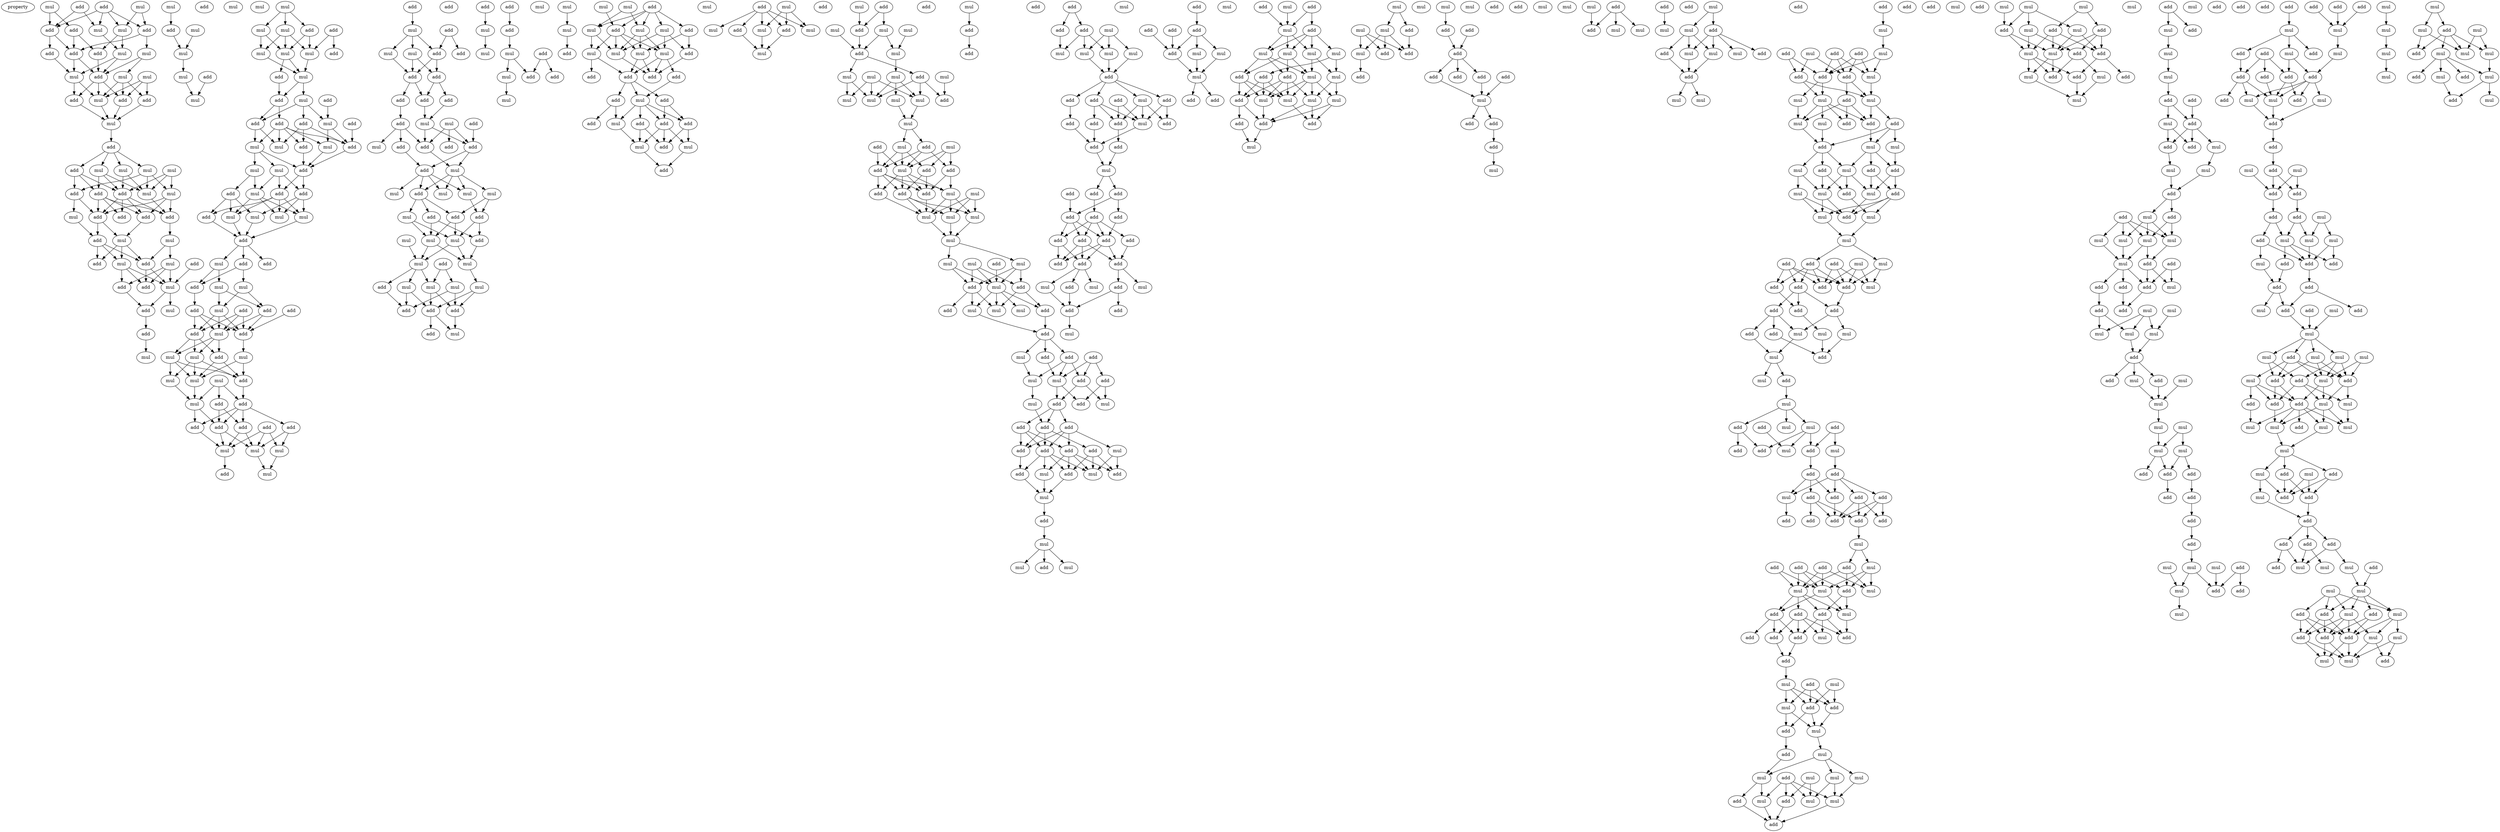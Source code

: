 digraph {
    node [fontcolor=black]
    property [mul=2,lf=1.2]
    0 [ label = mul ];
    1 [ label = mul ];
    2 [ label = add ];
    3 [ label = add ];
    4 [ label = add ];
    5 [ label = add ];
    6 [ label = add ];
    7 [ label = mul ];
    8 [ label = mul ];
    9 [ label = add ];
    10 [ label = add ];
    11 [ label = mul ];
    12 [ label = add ];
    13 [ label = mul ];
    14 [ label = mul ];
    15 [ label = mul ];
    16 [ label = mul ];
    17 [ label = add ];
    18 [ label = add ];
    19 [ label = mul ];
    20 [ label = add ];
    21 [ label = add ];
    22 [ label = mul ];
    23 [ label = add ];
    24 [ label = mul ];
    25 [ label = add ];
    26 [ label = mul ];
    27 [ label = mul ];
    28 [ label = mul ];
    29 [ label = mul ];
    30 [ label = mul ];
    31 [ label = add ];
    32 [ label = add ];
    33 [ label = add ];
    34 [ label = add ];
    35 [ label = add ];
    36 [ label = add ];
    37 [ label = add ];
    38 [ label = mul ];
    39 [ label = add ];
    40 [ label = mul ];
    41 [ label = mul ];
    42 [ label = add ];
    43 [ label = add ];
    44 [ label = mul ];
    45 [ label = mul ];
    46 [ label = add ];
    47 [ label = add ];
    48 [ label = mul ];
    49 [ label = add ];
    50 [ label = add ];
    51 [ label = mul ];
    52 [ label = mul ];
    53 [ label = add ];
    54 [ label = add ];
    55 [ label = mul ];
    56 [ label = mul ];
    57 [ label = add ];
    58 [ label = mul ];
    59 [ label = mul ];
    60 [ label = mul ];
    61 [ label = mul ];
    62 [ label = add ];
    63 [ label = mul ];
    64 [ label = mul ];
    65 [ label = add ];
    66 [ label = mul ];
    67 [ label = mul ];
    68 [ label = add ];
    69 [ label = mul ];
    70 [ label = add ];
    71 [ label = mul ];
    72 [ label = mul ];
    73 [ label = add ];
    74 [ label = mul ];
    75 [ label = add ];
    76 [ label = mul ];
    77 [ label = add ];
    78 [ label = mul ];
    79 [ label = add ];
    80 [ label = add ];
    81 [ label = add ];
    82 [ label = add ];
    83 [ label = add ];
    84 [ label = mul ];
    85 [ label = mul ];
    86 [ label = add ];
    87 [ label = mul ];
    88 [ label = add ];
    89 [ label = mul ];
    90 [ label = mul ];
    91 [ label = add ];
    92 [ label = add ];
    93 [ label = add ];
    94 [ label = mul ];
    95 [ label = mul ];
    96 [ label = add ];
    97 [ label = mul ];
    98 [ label = mul ];
    99 [ label = mul ];
    100 [ label = add ];
    101 [ label = mul ];
    102 [ label = add ];
    103 [ label = add ];
    104 [ label = add ];
    105 [ label = mul ];
    106 [ label = mul ];
    107 [ label = add ];
    108 [ label = add ];
    109 [ label = add ];
    110 [ label = add ];
    111 [ label = mul ];
    112 [ label = mul ];
    113 [ label = add ];
    114 [ label = add ];
    115 [ label = mul ];
    116 [ label = mul ];
    117 [ label = add ];
    118 [ label = mul ];
    119 [ label = mul ];
    120 [ label = mul ];
    121 [ label = mul ];
    122 [ label = add ];
    123 [ label = mul ];
    124 [ label = add ];
    125 [ label = add ];
    126 [ label = add ];
    127 [ label = add ];
    128 [ label = add ];
    129 [ label = add ];
    130 [ label = add ];
    131 [ label = mul ];
    132 [ label = mul ];
    133 [ label = mul ];
    134 [ label = add ];
    135 [ label = add ];
    136 [ label = mul ];
    137 [ label = mul ];
    138 [ label = add ];
    139 [ label = mul ];
    140 [ label = add ];
    141 [ label = mul ];
    142 [ label = add ];
    143 [ label = add ];
    144 [ label = add ];
    145 [ label = add ];
    146 [ label = add ];
    147 [ label = add ];
    148 [ label = add ];
    149 [ label = add ];
    150 [ label = add ];
    151 [ label = mul ];
    152 [ label = mul ];
    153 [ label = add ];
    154 [ label = add ];
    155 [ label = add ];
    156 [ label = mul ];
    157 [ label = add ];
    158 [ label = mul ];
    159 [ label = add ];
    160 [ label = mul ];
    161 [ label = mul ];
    162 [ label = mul ];
    163 [ label = mul ];
    164 [ label = add ];
    165 [ label = mul ];
    166 [ label = add ];
    167 [ label = add ];
    168 [ label = add ];
    169 [ label = mul ];
    170 [ label = mul ];
    171 [ label = mul ];
    172 [ label = add ];
    173 [ label = mul ];
    174 [ label = add ];
    175 [ label = mul ];
    176 [ label = add ];
    177 [ label = mul ];
    178 [ label = mul ];
    179 [ label = mul ];
    180 [ label = mul ];
    181 [ label = add ];
    182 [ label = add ];
    183 [ label = add ];
    184 [ label = add ];
    185 [ label = mul ];
    186 [ label = add ];
    187 [ label = mul ];
    188 [ label = add ];
    189 [ label = mul ];
    190 [ label = add ];
    191 [ label = add ];
    192 [ label = mul ];
    193 [ label = mul ];
    194 [ label = add ];
    195 [ label = mul ];
    196 [ label = add ];
    197 [ label = mul ];
    198 [ label = mul ];
    199 [ label = mul ];
    200 [ label = add ];
    201 [ label = add ];
    202 [ label = mul ];
    203 [ label = mul ];
    204 [ label = mul ];
    205 [ label = mul ];
    206 [ label = add ];
    207 [ label = mul ];
    208 [ label = add ];
    209 [ label = mul ];
    210 [ label = add ];
    211 [ label = mul ];
    212 [ label = mul ];
    213 [ label = mul ];
    214 [ label = mul ];
    215 [ label = add ];
    216 [ label = add ];
    217 [ label = add ];
    218 [ label = add ];
    219 [ label = add ];
    220 [ label = mul ];
    221 [ label = add ];
    222 [ label = add ];
    223 [ label = mul ];
    224 [ label = add ];
    225 [ label = add ];
    226 [ label = add ];
    227 [ label = add ];
    228 [ label = mul ];
    229 [ label = mul ];
    230 [ label = add ];
    231 [ label = add ];
    232 [ label = mul ];
    233 [ label = add ];
    234 [ label = mul ];
    235 [ label = add ];
    236 [ label = mul ];
    237 [ label = mul ];
    238 [ label = mul ];
    239 [ label = add ];
    240 [ label = add ];
    241 [ label = mul ];
    242 [ label = mul ];
    243 [ label = add ];
    244 [ label = mul ];
    245 [ label = add ];
    246 [ label = mul ];
    247 [ label = add ];
    248 [ label = mul ];
    249 [ label = mul ];
    250 [ label = mul ];
    251 [ label = mul ];
    252 [ label = mul ];
    253 [ label = add ];
    254 [ label = mul ];
    255 [ label = mul ];
    256 [ label = mul ];
    257 [ label = add ];
    258 [ label = mul ];
    259 [ label = mul ];
    260 [ label = add ];
    261 [ label = mul ];
    262 [ label = mul ];
    263 [ label = add ];
    264 [ label = add ];
    265 [ label = add ];
    266 [ label = mul ];
    267 [ label = add ];
    268 [ label = mul ];
    269 [ label = add ];
    270 [ label = add ];
    271 [ label = mul ];
    272 [ label = add ];
    273 [ label = mul ];
    274 [ label = mul ];
    275 [ label = mul ];
    276 [ label = mul ];
    277 [ label = mul ];
    278 [ label = mul ];
    279 [ label = mul ];
    280 [ label = add ];
    281 [ label = add ];
    282 [ label = mul ];
    283 [ label = add ];
    284 [ label = mul ];
    285 [ label = add ];
    286 [ label = mul ];
    287 [ label = mul ];
    288 [ label = add ];
    289 [ label = add ];
    290 [ label = mul ];
    291 [ label = add ];
    292 [ label = add ];
    293 [ label = add ];
    294 [ label = add ];
    295 [ label = mul ];
    296 [ label = add ];
    297 [ label = mul ];
    298 [ label = mul ];
    299 [ label = add ];
    300 [ label = add ];
    301 [ label = mul ];
    302 [ label = add ];
    303 [ label = add ];
    304 [ label = add ];
    305 [ label = add ];
    306 [ label = mul ];
    307 [ label = add ];
    308 [ label = add ];
    309 [ label = add ];
    310 [ label = mul ];
    311 [ label = add ];
    312 [ label = mul ];
    313 [ label = add ];
    314 [ label = add ];
    315 [ label = mul ];
    316 [ label = add ];
    317 [ label = mul ];
    318 [ label = add ];
    319 [ label = mul ];
    320 [ label = add ];
    321 [ label = mul ];
    322 [ label = add ];
    323 [ label = mul ];
    324 [ label = add ];
    325 [ label = add ];
    326 [ label = mul ];
    327 [ label = add ];
    328 [ label = add ];
    329 [ label = mul ];
    330 [ label = mul ];
    331 [ label = mul ];
    332 [ label = mul ];
    333 [ label = mul ];
    334 [ label = add ];
    335 [ label = add ];
    336 [ label = mul ];
    337 [ label = add ];
    338 [ label = add ];
    339 [ label = add ];
    340 [ label = add ];
    341 [ label = mul ];
    342 [ label = add ];
    343 [ label = add ];
    344 [ label = add ];
    345 [ label = add ];
    346 [ label = add ];
    347 [ label = mul ];
    348 [ label = add ];
    349 [ label = add ];
    350 [ label = add ];
    351 [ label = add ];
    352 [ label = add ];
    353 [ label = add ];
    354 [ label = add ];
    355 [ label = add ];
    356 [ label = add ];
    357 [ label = add ];
    358 [ label = add ];
    359 [ label = add ];
    360 [ label = add ];
    361 [ label = mul ];
    362 [ label = add ];
    363 [ label = add ];
    364 [ label = mul ];
    365 [ label = mul ];
    366 [ label = add ];
    367 [ label = add ];
    368 [ label = mul ];
    369 [ label = add ];
    370 [ label = add ];
    371 [ label = add ];
    372 [ label = add ];
    373 [ label = add ];
    374 [ label = mul ];
    375 [ label = mul ];
    376 [ label = mul ];
    377 [ label = mul ];
    378 [ label = add ];
    379 [ label = add ];
    380 [ label = add ];
    381 [ label = mul ];
    382 [ label = add ];
    383 [ label = add ];
    384 [ label = mul ];
    385 [ label = mul ];
    386 [ label = mul ];
    387 [ label = mul ];
    388 [ label = mul ];
    389 [ label = add ];
    390 [ label = mul ];
    391 [ label = mul ];
    392 [ label = add ];
    393 [ label = add ];
    394 [ label = mul ];
    395 [ label = add ];
    396 [ label = mul ];
    397 [ label = mul ];
    398 [ label = mul ];
    399 [ label = add ];
    400 [ label = add ];
    401 [ label = add ];
    402 [ label = mul ];
    403 [ label = mul ];
    404 [ label = mul ];
    405 [ label = mul ];
    406 [ label = add ];
    407 [ label = add ];
    408 [ label = mul ];
    409 [ label = add ];
    410 [ label = mul ];
    411 [ label = add ];
    412 [ label = mul ];
    413 [ label = mul ];
    414 [ label = add ];
    415 [ label = add ];
    416 [ label = add ];
    417 [ label = add ];
    418 [ label = add ];
    419 [ label = add ];
    420 [ label = add ];
    421 [ label = add ];
    422 [ label = mul ];
    423 [ label = add ];
    424 [ label = add ];
    425 [ label = add ];
    426 [ label = mul ];
    427 [ label = mul ];
    428 [ label = add ];
    429 [ label = mul ];
    430 [ label = add ];
    431 [ label = mul ];
    432 [ label = add ];
    433 [ label = add ];
    434 [ label = add ];
    435 [ label = mul ];
    436 [ label = mul ];
    437 [ label = mul ];
    438 [ label = mul ];
    439 [ label = mul ];
    440 [ label = add ];
    441 [ label = add ];
    442 [ label = add ];
    443 [ label = mul ];
    444 [ label = mul ];
    445 [ label = mul ];
    446 [ label = add ];
    447 [ label = add ];
    448 [ label = add ];
    449 [ label = mul ];
    450 [ label = mul ];
    451 [ label = add ];
    452 [ label = mul ];
    453 [ label = mul ];
    454 [ label = add ];
    455 [ label = mul ];
    456 [ label = add ];
    457 [ label = add ];
    458 [ label = mul ];
    459 [ label = add ];
    460 [ label = add ];
    461 [ label = add ];
    462 [ label = mul ];
    463 [ label = add ];
    464 [ label = mul ];
    465 [ label = mul ];
    466 [ label = add ];
    467 [ label = mul ];
    468 [ label = mul ];
    469 [ label = add ];
    470 [ label = add ];
    471 [ label = add ];
    472 [ label = mul ];
    473 [ label = mul ];
    474 [ label = add ];
    475 [ label = add ];
    476 [ label = mul ];
    477 [ label = mul ];
    478 [ label = add ];
    479 [ label = add ];
    480 [ label = add ];
    481 [ label = mul ];
    482 [ label = mul ];
    483 [ label = mul ];
    484 [ label = mul ];
    485 [ label = mul ];
    486 [ label = add ];
    487 [ label = mul ];
    488 [ label = add ];
    489 [ label = add ];
    490 [ label = mul ];
    491 [ label = add ];
    492 [ label = mul ];
    493 [ label = mul ];
    494 [ label = add ];
    495 [ label = add ];
    496 [ label = add ];
    497 [ label = add ];
    498 [ label = add ];
    499 [ label = add ];
    500 [ label = add ];
    501 [ label = mul ];
    502 [ label = add ];
    503 [ label = mul ];
    504 [ label = add ];
    505 [ label = mul ];
    506 [ label = add ];
    507 [ label = mul ];
    508 [ label = add ];
    509 [ label = mul ];
    510 [ label = mul ];
    511 [ label = add ];
    512 [ label = mul ];
    513 [ label = add ];
    514 [ label = add ];
    515 [ label = add ];
    516 [ label = mul ];
    517 [ label = mul ];
    518 [ label = mul ];
    519 [ label = mul ];
    520 [ label = add ];
    521 [ label = add ];
    522 [ label = add ];
    523 [ label = add ];
    524 [ label = add ];
    525 [ label = add ];
    526 [ label = add ];
    527 [ label = add ];
    528 [ label = add ];
    529 [ label = mul ];
    530 [ label = add ];
    531 [ label = add ];
    532 [ label = add ];
    533 [ label = add ];
    534 [ label = add ];
    535 [ label = mul ];
    536 [ label = mul ];
    537 [ label = add ];
    538 [ label = add ];
    539 [ label = add ];
    540 [ label = add ];
    541 [ label = mul ];
    542 [ label = add ];
    543 [ label = mul ];
    544 [ label = mul ];
    545 [ label = add ];
    546 [ label = add ];
    547 [ label = mul ];
    548 [ label = add ];
    549 [ label = add ];
    550 [ label = add ];
    551 [ label = add ];
    552 [ label = mul ];
    553 [ label = add ];
    554 [ label = add ];
    555 [ label = add ];
    556 [ label = add ];
    557 [ label = mul ];
    558 [ label = mul ];
    559 [ label = mul ];
    560 [ label = add ];
    561 [ label = add ];
    562 [ label = add ];
    563 [ label = mul ];
    564 [ label = add ];
    565 [ label = mul ];
    566 [ label = mul ];
    567 [ label = add ];
    568 [ label = mul ];
    569 [ label = mul ];
    570 [ label = mul ];
    571 [ label = add ];
    572 [ label = add ];
    573 [ label = mul ];
    574 [ label = mul ];
    575 [ label = mul ];
    576 [ label = add ];
    577 [ label = mul ];
    578 [ label = mul ];
    579 [ label = mul ];
    580 [ label = add ];
    581 [ label = add ];
    582 [ label = mul ];
    583 [ label = mul ];
    584 [ label = add ];
    585 [ label = mul ];
    586 [ label = mul ];
    587 [ label = add ];
    588 [ label = add ];
    589 [ label = mul ];
    590 [ label = add ];
    591 [ label = add ];
    592 [ label = add ];
    593 [ label = mul ];
    594 [ label = mul ];
    595 [ label = mul ];
    596 [ label = add ];
    597 [ label = mul ];
    598 [ label = mul ];
    599 [ label = add ];
    600 [ label = mul ];
    601 [ label = mul ];
    602 [ label = add ];
    603 [ label = add ];
    604 [ label = add ];
    605 [ label = mul ];
    606 [ label = add ];
    607 [ label = mul ];
    608 [ label = add ];
    609 [ label = add ];
    610 [ label = mul ];
    611 [ label = mul ];
    612 [ label = add ];
    613 [ label = add ];
    614 [ label = add ];
    615 [ label = mul ];
    616 [ label = mul ];
    617 [ label = mul ];
    618 [ label = mul ];
    619 [ label = mul ];
    620 [ label = add ];
    621 [ label = add ];
    622 [ label = mul ];
    623 [ label = add ];
    624 [ label = add ];
    625 [ label = mul ];
    626 [ label = add ];
    627 [ label = mul ];
    628 [ label = add ];
    629 [ label = add ];
    630 [ label = mul ];
    631 [ label = mul ];
    632 [ label = mul ];
    633 [ label = add ];
    634 [ label = mul ];
    635 [ label = add ];
    636 [ label = mul ];
    637 [ label = mul ];
    638 [ label = add ];
    639 [ label = add ];
    640 [ label = mul ];
    641 [ label = mul ];
    642 [ label = mul ];
    643 [ label = mul ];
    644 [ label = mul ];
    645 [ label = add ];
    646 [ label = add ];
    647 [ label = add ];
    648 [ label = add ];
    649 [ label = add ];
    650 [ label = add ];
    651 [ label = add ];
    652 [ label = add ];
    653 [ label = mul ];
    654 [ label = mul ];
    655 [ label = add ];
    656 [ label = mul ];
    657 [ label = mul ];
    658 [ label = add ];
    659 [ label = add ];
    660 [ label = mul ];
    661 [ label = add ];
    662 [ label = add ];
    663 [ label = add ];
    664 [ label = add ];
    665 [ label = mul ];
    666 [ label = mul ];
    667 [ label = mul ];
    668 [ label = mul ];
    669 [ label = add ];
    670 [ label = add ];
    671 [ label = add ];
    672 [ label = add ];
    673 [ label = add ];
    674 [ label = add ];
    675 [ label = add ];
    676 [ label = add ];
    677 [ label = mul ];
    678 [ label = add ];
    679 [ label = mul ];
    680 [ label = mul ];
    681 [ label = add ];
    682 [ label = add ];
    683 [ label = mul ];
    684 [ label = add ];
    685 [ label = mul ];
    686 [ label = add ];
    687 [ label = add ];
    688 [ label = add ];
    689 [ label = add ];
    690 [ label = mul ];
    691 [ label = add ];
    692 [ label = mul ];
    693 [ label = mul ];
    694 [ label = mul ];
    695 [ label = add ];
    696 [ label = add ];
    697 [ label = mul ];
    698 [ label = add ];
    699 [ label = add ];
    700 [ label = add ];
    701 [ label = add ];
    702 [ label = add ];
    703 [ label = add ];
    704 [ label = mul ];
    705 [ label = mul ];
    706 [ label = mul ];
    707 [ label = add ];
    708 [ label = mul ];
    709 [ label = mul ];
    710 [ label = mul ];
    711 [ label = mul ];
    712 [ label = add ];
    713 [ label = mul ];
    714 [ label = mul ];
    715 [ label = add ];
    716 [ label = add ];
    717 [ label = add ];
    718 [ label = add ];
    719 [ label = mul ];
    720 [ label = add ];
    721 [ label = mul ];
    722 [ label = mul ];
    723 [ label = mul ];
    724 [ label = add ];
    725 [ label = mul ];
    726 [ label = mul ];
    727 [ label = mul ];
    728 [ label = add ];
    729 [ label = mul ];
    730 [ label = add ];
    731 [ label = mul ];
    732 [ label = mul ];
    733 [ label = add ];
    734 [ label = add ];
    735 [ label = add ];
    736 [ label = add ];
    737 [ label = add ];
    738 [ label = add ];
    739 [ label = mul ];
    740 [ label = add ];
    741 [ label = mul ];
    742 [ label = mul ];
    743 [ label = add ];
    744 [ label = mul ];
    745 [ label = mul ];
    746 [ label = add ];
    747 [ label = add ];
    748 [ label = mul ];
    749 [ label = mul ];
    750 [ label = add ];
    751 [ label = mul ];
    752 [ label = add ];
    753 [ label = mul ];
    754 [ label = add ];
    755 [ label = add ];
    756 [ label = mul ];
    757 [ label = add ];
    758 [ label = mul ];
    759 [ label = mul ];
    760 [ label = mul ];
    761 [ label = mul ];
    762 [ label = mul ];
    763 [ label = add ];
    764 [ label = mul ];
    765 [ label = mul ];
    766 [ label = mul ];
    767 [ label = add ];
    768 [ label = mul ];
    769 [ label = mul ];
    770 [ label = mul ];
    771 [ label = mul ];
    772 [ label = add ];
    773 [ label = mul ];
    774 [ label = add ];
    775 [ label = mul ];
    776 [ label = add ];
    0 -> 5 [ name = 0 ];
    0 -> 6 [ name = 1 ];
    1 -> 4 [ name = 2 ];
    1 -> 8 [ name = 3 ];
    2 -> 4 [ name = 4 ];
    2 -> 5 [ name = 5 ];
    2 -> 7 [ name = 6 ];
    2 -> 8 [ name = 7 ];
    3 -> 5 [ name = 8 ];
    3 -> 7 [ name = 9 ];
    4 -> 9 [ name = 10 ];
    4 -> 11 [ name = 11 ];
    5 -> 9 [ name = 12 ];
    5 -> 12 [ name = 13 ];
    6 -> 9 [ name = 14 ];
    6 -> 10 [ name = 15 ];
    7 -> 13 [ name = 16 ];
    8 -> 10 [ name = 17 ];
    8 -> 13 [ name = 18 ];
    9 -> 14 [ name = 19 ];
    9 -> 17 [ name = 20 ];
    10 -> 17 [ name = 21 ];
    11 -> 16 [ name = 22 ];
    11 -> 17 [ name = 23 ];
    12 -> 14 [ name = 24 ];
    13 -> 14 [ name = 25 ];
    13 -> 17 [ name = 26 ];
    14 -> 19 [ name = 27 ];
    14 -> 20 [ name = 28 ];
    15 -> 18 [ name = 29 ];
    15 -> 19 [ name = 30 ];
    15 -> 21 [ name = 31 ];
    16 -> 18 [ name = 32 ];
    16 -> 19 [ name = 33 ];
    16 -> 21 [ name = 34 ];
    17 -> 19 [ name = 35 ];
    17 -> 20 [ name = 36 ];
    17 -> 21 [ name = 37 ];
    18 -> 22 [ name = 38 ];
    19 -> 22 [ name = 39 ];
    20 -> 22 [ name = 40 ];
    21 -> 22 [ name = 41 ];
    22 -> 23 [ name = 42 ];
    23 -> 24 [ name = 43 ];
    23 -> 25 [ name = 44 ];
    23 -> 27 [ name = 45 ];
    23 -> 28 [ name = 46 ];
    24 -> 29 [ name = 47 ];
    24 -> 32 [ name = 48 ];
    25 -> 31 [ name = 49 ];
    25 -> 32 [ name = 50 ];
    25 -> 33 [ name = 51 ];
    26 -> 29 [ name = 52 ];
    26 -> 30 [ name = 53 ];
    26 -> 32 [ name = 54 ];
    27 -> 29 [ name = 55 ];
    27 -> 30 [ name = 56 ];
    27 -> 31 [ name = 57 ];
    28 -> 29 [ name = 58 ];
    28 -> 32 [ name = 59 ];
    28 -> 33 [ name = 60 ];
    29 -> 35 [ name = 61 ];
    30 -> 35 [ name = 62 ];
    30 -> 36 [ name = 63 ];
    30 -> 37 [ name = 64 ];
    31 -> 37 [ name = 65 ];
    31 -> 38 [ name = 66 ];
    32 -> 34 [ name = 67 ];
    32 -> 35 [ name = 68 ];
    32 -> 36 [ name = 69 ];
    32 -> 37 [ name = 70 ];
    33 -> 34 [ name = 71 ];
    33 -> 35 [ name = 72 ];
    33 -> 36 [ name = 73 ];
    33 -> 37 [ name = 74 ];
    35 -> 40 [ name = 75 ];
    36 -> 41 [ name = 76 ];
    37 -> 39 [ name = 77 ];
    37 -> 41 [ name = 78 ];
    38 -> 39 [ name = 79 ];
    39 -> 42 [ name = 80 ];
    39 -> 44 [ name = 81 ];
    39 -> 46 [ name = 82 ];
    40 -> 45 [ name = 83 ];
    40 -> 46 [ name = 84 ];
    41 -> 42 [ name = 85 ];
    41 -> 44 [ name = 86 ];
    41 -> 46 [ name = 87 ];
    43 -> 48 [ name = 88 ];
    44 -> 47 [ name = 89 ];
    44 -> 48 [ name = 90 ];
    44 -> 49 [ name = 91 ];
    45 -> 47 [ name = 92 ];
    45 -> 48 [ name = 93 ];
    45 -> 49 [ name = 94 ];
    46 -> 48 [ name = 95 ];
    46 -> 49 [ name = 96 ];
    47 -> 50 [ name = 97 ];
    48 -> 50 [ name = 98 ];
    48 -> 51 [ name = 99 ];
    50 -> 53 [ name = 100 ];
    52 -> 57 [ name = 101 ];
    53 -> 58 [ name = 102 ];
    55 -> 59 [ name = 103 ];
    57 -> 59 [ name = 104 ];
    59 -> 61 [ name = 105 ];
    61 -> 63 [ name = 106 ];
    62 -> 63 [ name = 107 ];
    64 -> 66 [ name = 108 ];
    64 -> 67 [ name = 109 ];
    64 -> 68 [ name = 110 ];
    65 -> 70 [ name = 111 ];
    65 -> 72 [ name = 112 ];
    66 -> 69 [ name = 113 ];
    66 -> 71 [ name = 114 ];
    67 -> 69 [ name = 115 ];
    67 -> 71 [ name = 116 ];
    67 -> 72 [ name = 117 ];
    68 -> 69 [ name = 118 ];
    68 -> 72 [ name = 119 ];
    69 -> 73 [ name = 120 ];
    69 -> 74 [ name = 121 ];
    71 -> 74 [ name = 122 ];
    72 -> 74 [ name = 123 ];
    73 -> 75 [ name = 124 ];
    74 -> 75 [ name = 125 ];
    74 -> 76 [ name = 126 ];
    75 -> 79 [ name = 127 ];
    75 -> 80 [ name = 128 ];
    76 -> 78 [ name = 129 ];
    76 -> 80 [ name = 130 ];
    76 -> 82 [ name = 131 ];
    77 -> 78 [ name = 132 ];
    78 -> 84 [ name = 133 ];
    78 -> 86 [ name = 134 ];
    79 -> 83 [ name = 135 ];
    79 -> 84 [ name = 136 ];
    79 -> 85 [ name = 137 ];
    79 -> 86 [ name = 138 ];
    79 -> 87 [ name = 139 ];
    80 -> 85 [ name = 140 ];
    80 -> 87 [ name = 141 ];
    81 -> 86 [ name = 142 ];
    82 -> 83 [ name = 143 ];
    82 -> 86 [ name = 144 ];
    82 -> 87 [ name = 145 ];
    83 -> 88 [ name = 146 ];
    84 -> 88 [ name = 147 ];
    85 -> 88 [ name = 148 ];
    85 -> 89 [ name = 149 ];
    85 -> 90 [ name = 150 ];
    86 -> 88 [ name = 151 ];
    88 -> 91 [ name = 152 ];
    88 -> 93 [ name = 153 ];
    89 -> 91 [ name = 154 ];
    89 -> 93 [ name = 155 ];
    89 -> 94 [ name = 156 ];
    90 -> 92 [ name = 157 ];
    90 -> 94 [ name = 158 ];
    91 -> 95 [ name = 159 ];
    91 -> 97 [ name = 160 ];
    91 -> 98 [ name = 161 ];
    92 -> 96 [ name = 162 ];
    92 -> 98 [ name = 163 ];
    92 -> 99 [ name = 164 ];
    93 -> 95 [ name = 165 ];
    93 -> 96 [ name = 166 ];
    93 -> 97 [ name = 167 ];
    93 -> 99 [ name = 168 ];
    94 -> 95 [ name = 169 ];
    94 -> 97 [ name = 170 ];
    94 -> 99 [ name = 171 ];
    95 -> 100 [ name = 172 ];
    96 -> 100 [ name = 173 ];
    98 -> 100 [ name = 174 ];
    99 -> 100 [ name = 175 ];
    100 -> 101 [ name = 176 ];
    100 -> 102 [ name = 177 ];
    100 -> 103 [ name = 178 ];
    101 -> 104 [ name = 179 ];
    101 -> 105 [ name = 180 ];
    102 -> 104 [ name = 181 ];
    102 -> 106 [ name = 182 ];
    104 -> 109 [ name = 183 ];
    105 -> 107 [ name = 184 ];
    105 -> 111 [ name = 185 ];
    106 -> 107 [ name = 186 ];
    106 -> 111 [ name = 187 ];
    107 -> 112 [ name = 188 ];
    107 -> 113 [ name = 189 ];
    108 -> 112 [ name = 190 ];
    108 -> 113 [ name = 191 ];
    108 -> 114 [ name = 192 ];
    109 -> 112 [ name = 193 ];
    109 -> 113 [ name = 194 ];
    109 -> 114 [ name = 195 ];
    110 -> 113 [ name = 196 ];
    111 -> 112 [ name = 197 ];
    111 -> 113 [ name = 198 ];
    111 -> 114 [ name = 199 ];
    112 -> 115 [ name = 200 ];
    112 -> 116 [ name = 201 ];
    112 -> 117 [ name = 202 ];
    113 -> 118 [ name = 203 ];
    114 -> 115 [ name = 204 ];
    114 -> 116 [ name = 205 ];
    114 -> 117 [ name = 206 ];
    115 -> 119 [ name = 207 ];
    115 -> 121 [ name = 208 ];
    115 -> 122 [ name = 209 ];
    116 -> 119 [ name = 210 ];
    116 -> 121 [ name = 211 ];
    116 -> 122 [ name = 212 ];
    117 -> 121 [ name = 213 ];
    117 -> 122 [ name = 214 ];
    118 -> 121 [ name = 215 ];
    118 -> 122 [ name = 216 ];
    119 -> 123 [ name = 217 ];
    120 -> 123 [ name = 218 ];
    120 -> 124 [ name = 219 ];
    120 -> 125 [ name = 220 ];
    121 -> 123 [ name = 221 ];
    122 -> 125 [ name = 222 ];
    123 -> 128 [ name = 223 ];
    123 -> 130 [ name = 224 ];
    124 -> 127 [ name = 225 ];
    124 -> 128 [ name = 226 ];
    125 -> 127 [ name = 227 ];
    125 -> 128 [ name = 228 ];
    125 -> 129 [ name = 229 ];
    125 -> 130 [ name = 230 ];
    126 -> 131 [ name = 231 ];
    126 -> 132 [ name = 232 ];
    126 -> 133 [ name = 233 ];
    127 -> 132 [ name = 234 ];
    127 -> 133 [ name = 235 ];
    128 -> 132 [ name = 236 ];
    128 -> 133 [ name = 237 ];
    129 -> 131 [ name = 238 ];
    129 -> 132 [ name = 239 ];
    130 -> 133 [ name = 240 ];
    131 -> 136 [ name = 241 ];
    132 -> 136 [ name = 242 ];
    133 -> 135 [ name = 243 ];
    134 -> 137 [ name = 244 ];
    137 -> 139 [ name = 245 ];
    137 -> 141 [ name = 246 ];
    137 -> 142 [ name = 247 ];
    138 -> 142 [ name = 248 ];
    138 -> 143 [ name = 249 ];
    139 -> 144 [ name = 250 ];
    139 -> 145 [ name = 251 ];
    141 -> 144 [ name = 252 ];
    142 -> 144 [ name = 253 ];
    142 -> 145 [ name = 254 ];
    144 -> 146 [ name = 255 ];
    144 -> 148 [ name = 256 ];
    145 -> 146 [ name = 257 ];
    145 -> 147 [ name = 258 ];
    146 -> 151 [ name = 259 ];
    147 -> 151 [ name = 260 ];
    148 -> 149 [ name = 261 ];
    149 -> 153 [ name = 262 ];
    149 -> 154 [ name = 263 ];
    149 -> 156 [ name = 264 ];
    150 -> 155 [ name = 265 ];
    151 -> 153 [ name = 266 ];
    151 -> 155 [ name = 267 ];
    152 -> 153 [ name = 268 ];
    152 -> 155 [ name = 269 ];
    152 -> 157 [ name = 270 ];
    153 -> 158 [ name = 271 ];
    154 -> 159 [ name = 272 ];
    155 -> 158 [ name = 273 ];
    155 -> 159 [ name = 274 ];
    158 -> 160 [ name = 275 ];
    158 -> 161 [ name = 276 ];
    158 -> 163 [ name = 277 ];
    158 -> 164 [ name = 278 ];
    159 -> 161 [ name = 279 ];
    159 -> 162 [ name = 280 ];
    159 -> 163 [ name = 281 ];
    159 -> 164 [ name = 282 ];
    160 -> 166 [ name = 283 ];
    160 -> 167 [ name = 284 ];
    161 -> 166 [ name = 285 ];
    164 -> 165 [ name = 286 ];
    164 -> 167 [ name = 287 ];
    164 -> 168 [ name = 288 ];
    165 -> 170 [ name = 289 ];
    165 -> 171 [ name = 290 ];
    166 -> 170 [ name = 291 ];
    166 -> 172 [ name = 292 ];
    167 -> 170 [ name = 293 ];
    167 -> 171 [ name = 294 ];
    168 -> 171 [ name = 295 ];
    168 -> 172 [ name = 296 ];
    169 -> 175 [ name = 297 ];
    170 -> 173 [ name = 298 ];
    170 -> 175 [ name = 299 ];
    171 -> 173 [ name = 300 ];
    171 -> 175 [ name = 301 ];
    172 -> 173 [ name = 302 ];
    173 -> 180 [ name = 303 ];
    174 -> 178 [ name = 304 ];
    174 -> 179 [ name = 305 ];
    175 -> 176 [ name = 306 ];
    175 -> 177 [ name = 307 ];
    175 -> 178 [ name = 308 ];
    176 -> 181 [ name = 309 ];
    177 -> 181 [ name = 310 ];
    177 -> 182 [ name = 311 ];
    178 -> 182 [ name = 312 ];
    178 -> 183 [ name = 313 ];
    179 -> 181 [ name = 314 ];
    179 -> 183 [ name = 315 ];
    180 -> 182 [ name = 316 ];
    180 -> 183 [ name = 317 ];
    182 -> 184 [ name = 318 ];
    182 -> 185 [ name = 319 ];
    183 -> 185 [ name = 320 ];
    186 -> 187 [ name = 321 ];
    187 -> 189 [ name = 322 ];
    188 -> 190 [ name = 323 ];
    190 -> 192 [ name = 324 ];
    191 -> 194 [ name = 325 ];
    191 -> 196 [ name = 326 ];
    192 -> 195 [ name = 327 ];
    192 -> 196 [ name = 328 ];
    195 -> 198 [ name = 329 ];
    197 -> 199 [ name = 330 ];
    199 -> 201 [ name = 331 ];
    200 -> 205 [ name = 332 ];
    200 -> 206 [ name = 333 ];
    200 -> 207 [ name = 334 ];
    200 -> 208 [ name = 335 ];
    200 -> 209 [ name = 336 ];
    203 -> 208 [ name = 337 ];
    204 -> 205 [ name = 338 ];
    204 -> 207 [ name = 339 ];
    205 -> 211 [ name = 340 ];
    205 -> 214 [ name = 341 ];
    206 -> 210 [ name = 342 ];
    206 -> 213 [ name = 343 ];
    207 -> 212 [ name = 344 ];
    207 -> 213 [ name = 345 ];
    207 -> 214 [ name = 346 ];
    208 -> 211 [ name = 347 ];
    208 -> 212 [ name = 348 ];
    208 -> 213 [ name = 349 ];
    208 -> 214 [ name = 350 ];
    209 -> 210 [ name = 351 ];
    209 -> 212 [ name = 352 ];
    209 -> 214 [ name = 353 ];
    210 -> 217 [ name = 354 ];
    211 -> 216 [ name = 355 ];
    211 -> 218 [ name = 356 ];
    212 -> 215 [ name = 357 ];
    212 -> 216 [ name = 358 ];
    212 -> 217 [ name = 359 ];
    213 -> 216 [ name = 360 ];
    213 -> 217 [ name = 361 ];
    214 -> 217 [ name = 362 ];
    215 -> 220 [ name = 363 ];
    216 -> 219 [ name = 364 ];
    216 -> 220 [ name = 365 ];
    216 -> 221 [ name = 366 ];
    219 -> 224 [ name = 367 ];
    219 -> 225 [ name = 368 ];
    220 -> 222 [ name = 369 ];
    220 -> 223 [ name = 370 ];
    220 -> 224 [ name = 371 ];
    220 -> 225 [ name = 372 ];
    221 -> 223 [ name = 373 ];
    221 -> 226 [ name = 374 ];
    222 -> 227 [ name = 375 ];
    222 -> 228 [ name = 376 ];
    223 -> 228 [ name = 377 ];
    224 -> 227 [ name = 378 ];
    224 -> 229 [ name = 379 ];
    225 -> 227 [ name = 380 ];
    225 -> 228 [ name = 381 ];
    225 -> 229 [ name = 382 ];
    228 -> 230 [ name = 383 ];
    229 -> 230 [ name = 384 ];
    231 -> 233 [ name = 385 ];
    231 -> 234 [ name = 386 ];
    231 -> 235 [ name = 387 ];
    231 -> 236 [ name = 388 ];
    231 -> 237 [ name = 389 ];
    232 -> 233 [ name = 390 ];
    232 -> 234 [ name = 391 ];
    232 -> 236 [ name = 392 ];
    233 -> 238 [ name = 393 ];
    235 -> 238 [ name = 394 ];
    236 -> 238 [ name = 395 ];
    240 -> 242 [ name = 396 ];
    240 -> 245 [ name = 397 ];
    241 -> 245 [ name = 398 ];
    242 -> 247 [ name = 399 ];
    242 -> 248 [ name = 400 ];
    244 -> 247 [ name = 401 ];
    245 -> 247 [ name = 402 ];
    246 -> 248 [ name = 403 ];
    247 -> 252 [ name = 404 ];
    247 -> 253 [ name = 405 ];
    248 -> 249 [ name = 406 ];
    249 -> 254 [ name = 407 ];
    249 -> 256 [ name = 408 ];
    249 -> 258 [ name = 409 ];
    250 -> 254 [ name = 410 ];
    250 -> 255 [ name = 411 ];
    250 -> 256 [ name = 412 ];
    251 -> 257 [ name = 413 ];
    252 -> 254 [ name = 414 ];
    252 -> 255 [ name = 415 ];
    253 -> 254 [ name = 416 ];
    253 -> 256 [ name = 417 ];
    253 -> 257 [ name = 418 ];
    256 -> 259 [ name = 419 ];
    258 -> 259 [ name = 420 ];
    259 -> 261 [ name = 421 ];
    259 -> 263 [ name = 422 ];
    260 -> 265 [ name = 423 ];
    260 -> 266 [ name = 424 ];
    261 -> 265 [ name = 425 ];
    261 -> 266 [ name = 426 ];
    261 -> 267 [ name = 427 ];
    262 -> 264 [ name = 428 ];
    262 -> 266 [ name = 429 ];
    262 -> 267 [ name = 430 ];
    263 -> 264 [ name = 431 ];
    263 -> 265 [ name = 432 ];
    263 -> 266 [ name = 433 ];
    264 -> 271 [ name = 434 ];
    264 -> 272 [ name = 435 ];
    265 -> 269 [ name = 436 ];
    265 -> 270 [ name = 437 ];
    265 -> 271 [ name = 438 ];
    265 -> 272 [ name = 439 ];
    266 -> 269 [ name = 440 ];
    266 -> 270 [ name = 441 ];
    266 -> 271 [ name = 442 ];
    266 -> 272 [ name = 443 ];
    267 -> 269 [ name = 444 ];
    267 -> 272 [ name = 445 ];
    268 -> 273 [ name = 446 ];
    268 -> 274 [ name = 447 ];
    268 -> 275 [ name = 448 ];
    269 -> 273 [ name = 449 ];
    269 -> 274 [ name = 450 ];
    269 -> 275 [ name = 451 ];
    270 -> 273 [ name = 452 ];
    271 -> 273 [ name = 453 ];
    271 -> 274 [ name = 454 ];
    271 -> 275 [ name = 455 ];
    272 -> 273 [ name = 456 ];
    273 -> 276 [ name = 457 ];
    274 -> 276 [ name = 458 ];
    275 -> 276 [ name = 459 ];
    276 -> 278 [ name = 460 ];
    276 -> 279 [ name = 461 ];
    277 -> 281 [ name = 462 ];
    277 -> 282 [ name = 463 ];
    277 -> 283 [ name = 464 ];
    278 -> 282 [ name = 465 ];
    278 -> 283 [ name = 466 ];
    279 -> 281 [ name = 467 ];
    279 -> 282 [ name = 468 ];
    279 -> 283 [ name = 469 ];
    280 -> 282 [ name = 470 ];
    281 -> 284 [ name = 471 ];
    281 -> 288 [ name = 472 ];
    282 -> 284 [ name = 473 ];
    282 -> 286 [ name = 474 ];
    282 -> 287 [ name = 475 ];
    282 -> 288 [ name = 476 ];
    283 -> 284 [ name = 477 ];
    283 -> 285 [ name = 478 ];
    283 -> 287 [ name = 479 ];
    287 -> 289 [ name = 480 ];
    288 -> 289 [ name = 481 ];
    289 -> 290 [ name = 482 ];
    289 -> 291 [ name = 483 ];
    289 -> 293 [ name = 484 ];
    290 -> 295 [ name = 485 ];
    291 -> 295 [ name = 486 ];
    291 -> 296 [ name = 487 ];
    291 -> 297 [ name = 488 ];
    292 -> 294 [ name = 489 ];
    292 -> 296 [ name = 490 ];
    292 -> 297 [ name = 491 ];
    293 -> 297 [ name = 492 ];
    294 -> 300 [ name = 493 ];
    294 -> 301 [ name = 494 ];
    295 -> 298 [ name = 495 ];
    296 -> 299 [ name = 496 ];
    296 -> 301 [ name = 497 ];
    297 -> 299 [ name = 498 ];
    297 -> 300 [ name = 499 ];
    298 -> 304 [ name = 500 ];
    299 -> 302 [ name = 501 ];
    299 -> 303 [ name = 502 ];
    299 -> 304 [ name = 503 ];
    302 -> 306 [ name = 504 ];
    302 -> 307 [ name = 505 ];
    302 -> 308 [ name = 506 ];
    302 -> 309 [ name = 507 ];
    303 -> 307 [ name = 508 ];
    303 -> 308 [ name = 509 ];
    303 -> 309 [ name = 510 ];
    304 -> 305 [ name = 511 ];
    304 -> 307 [ name = 512 ];
    304 -> 309 [ name = 513 ];
    305 -> 310 [ name = 514 ];
    305 -> 313 [ name = 515 ];
    305 -> 314 [ name = 516 ];
    306 -> 310 [ name = 517 ];
    306 -> 314 [ name = 518 ];
    307 -> 310 [ name = 519 ];
    307 -> 311 [ name = 520 ];
    307 -> 312 [ name = 521 ];
    307 -> 313 [ name = 522 ];
    308 -> 310 [ name = 523 ];
    308 -> 312 [ name = 524 ];
    308 -> 313 [ name = 525 ];
    308 -> 314 [ name = 526 ];
    309 -> 311 [ name = 527 ];
    311 -> 315 [ name = 528 ];
    312 -> 315 [ name = 529 ];
    313 -> 315 [ name = 530 ];
    315 -> 316 [ name = 531 ];
    316 -> 319 [ name = 532 ];
    317 -> 318 [ name = 533 ];
    318 -> 320 [ name = 534 ];
    319 -> 321 [ name = 535 ];
    319 -> 322 [ name = 536 ];
    319 -> 323 [ name = 537 ];
    325 -> 327 [ name = 538 ];
    325 -> 328 [ name = 539 ];
    327 -> 331 [ name = 540 ];
    327 -> 332 [ name = 541 ];
    327 -> 333 [ name = 542 ];
    328 -> 331 [ name = 543 ];
    329 -> 330 [ name = 544 ];
    329 -> 332 [ name = 545 ];
    329 -> 333 [ name = 546 ];
    330 -> 334 [ name = 547 ];
    332 -> 334 [ name = 548 ];
    333 -> 334 [ name = 549 ];
    334 -> 335 [ name = 550 ];
    334 -> 336 [ name = 551 ];
    334 -> 338 [ name = 552 ];
    334 -> 339 [ name = 553 ];
    335 -> 344 [ name = 554 ];
    336 -> 340 [ name = 555 ];
    336 -> 341 [ name = 556 ];
    336 -> 342 [ name = 557 ];
    337 -> 341 [ name = 558 ];
    337 -> 342 [ name = 559 ];
    338 -> 341 [ name = 560 ];
    338 -> 342 [ name = 561 ];
    338 -> 343 [ name = 562 ];
    339 -> 340 [ name = 563 ];
    339 -> 341 [ name = 564 ];
    341 -> 345 [ name = 565 ];
    342 -> 346 [ name = 566 ];
    343 -> 345 [ name = 567 ];
    344 -> 345 [ name = 568 ];
    345 -> 347 [ name = 569 ];
    346 -> 347 [ name = 570 ];
    347 -> 348 [ name = 571 ];
    347 -> 349 [ name = 572 ];
    348 -> 351 [ name = 573 ];
    348 -> 352 [ name = 574 ];
    349 -> 353 [ name = 575 ];
    350 -> 352 [ name = 576 ];
    351 -> 355 [ name = 577 ];
    352 -> 355 [ name = 578 ];
    352 -> 356 [ name = 579 ];
    352 -> 357 [ name = 580 ];
    353 -> 354 [ name = 581 ];
    353 -> 355 [ name = 582 ];
    353 -> 356 [ name = 583 ];
    353 -> 357 [ name = 584 ];
    354 -> 360 [ name = 585 ];
    355 -> 358 [ name = 586 ];
    355 -> 359 [ name = 587 ];
    355 -> 360 [ name = 588 ];
    356 -> 358 [ name = 589 ];
    356 -> 359 [ name = 590 ];
    356 -> 360 [ name = 591 ];
    357 -> 358 [ name = 592 ];
    357 -> 359 [ name = 593 ];
    359 -> 361 [ name = 594 ];
    359 -> 362 [ name = 595 ];
    359 -> 365 [ name = 596 ];
    360 -> 363 [ name = 597 ];
    360 -> 364 [ name = 598 ];
    362 -> 366 [ name = 599 ];
    363 -> 366 [ name = 600 ];
    363 -> 367 [ name = 601 ];
    365 -> 366 [ name = 602 ];
    366 -> 368 [ name = 603 ];
    369 -> 370 [ name = 604 ];
    370 -> 373 [ name = 605 ];
    370 -> 374 [ name = 606 ];
    370 -> 375 [ name = 607 ];
    371 -> 373 [ name = 608 ];
    372 -> 373 [ name = 609 ];
    373 -> 377 [ name = 610 ];
    374 -> 377 [ name = 611 ];
    375 -> 377 [ name = 612 ];
    377 -> 379 [ name = 613 ];
    377 -> 380 [ name = 614 ];
    378 -> 383 [ name = 615 ];
    378 -> 384 [ name = 616 ];
    381 -> 384 [ name = 617 ];
    382 -> 384 [ name = 618 ];
    383 -> 385 [ name = 619 ];
    383 -> 386 [ name = 620 ];
    383 -> 387 [ name = 621 ];
    383 -> 388 [ name = 622 ];
    384 -> 385 [ name = 623 ];
    384 -> 386 [ name = 624 ];
    384 -> 388 [ name = 625 ];
    385 -> 389 [ name = 626 ];
    385 -> 390 [ name = 627 ];
    385 -> 393 [ name = 628 ];
    386 -> 389 [ name = 629 ];
    386 -> 390 [ name = 630 ];
    386 -> 393 [ name = 631 ];
    387 -> 391 [ name = 632 ];
    387 -> 392 [ name = 633 ];
    388 -> 390 [ name = 634 ];
    388 -> 391 [ name = 635 ];
    389 -> 395 [ name = 636 ];
    389 -> 396 [ name = 637 ];
    389 -> 397 [ name = 638 ];
    390 -> 394 [ name = 639 ];
    390 -> 396 [ name = 640 ];
    390 -> 397 [ name = 641 ];
    390 -> 398 [ name = 642 ];
    391 -> 394 [ name = 643 ];
    391 -> 398 [ name = 644 ];
    392 -> 395 [ name = 645 ];
    392 -> 396 [ name = 646 ];
    392 -> 397 [ name = 647 ];
    393 -> 395 [ name = 648 ];
    393 -> 396 [ name = 649 ];
    393 -> 397 [ name = 650 ];
    393 -> 398 [ name = 651 ];
    394 -> 399 [ name = 652 ];
    394 -> 401 [ name = 653 ];
    395 -> 399 [ name = 654 ];
    395 -> 400 [ name = 655 ];
    396 -> 399 [ name = 656 ];
    397 -> 401 [ name = 657 ];
    398 -> 399 [ name = 658 ];
    398 -> 401 [ name = 659 ];
    399 -> 402 [ name = 660 ];
    400 -> 402 [ name = 661 ];
    403 -> 404 [ name = 662 ];
    403 -> 406 [ name = 663 ];
    404 -> 407 [ name = 664 ];
    404 -> 408 [ name = 665 ];
    404 -> 409 [ name = 666 ];
    405 -> 407 [ name = 667 ];
    405 -> 408 [ name = 668 ];
    405 -> 409 [ name = 669 ];
    406 -> 409 [ name = 670 ];
    408 -> 411 [ name = 671 ];
    412 -> 415 [ name = 672 ];
    414 -> 416 [ name = 673 ];
    415 -> 416 [ name = 674 ];
    416 -> 417 [ name = 675 ];
    416 -> 418 [ name = 676 ];
    416 -> 420 [ name = 677 ];
    417 -> 422 [ name = 678 ];
    420 -> 422 [ name = 679 ];
    421 -> 422 [ name = 680 ];
    422 -> 423 [ name = 681 ];
    422 -> 425 [ name = 682 ];
    425 -> 428 [ name = 683 ];
    428 -> 429 [ name = 684 ];
    430 -> 433 [ name = 685 ];
    430 -> 435 [ name = 686 ];
    430 -> 436 [ name = 687 ];
    431 -> 433 [ name = 688 ];
    432 -> 437 [ name = 689 ];
    438 -> 439 [ name = 690 ];
    438 -> 440 [ name = 691 ];
    439 -> 442 [ name = 692 ];
    439 -> 443 [ name = 693 ];
    439 -> 444 [ name = 694 ];
    440 -> 441 [ name = 695 ];
    440 -> 443 [ name = 696 ];
    440 -> 444 [ name = 697 ];
    440 -> 445 [ name = 698 ];
    442 -> 446 [ name = 699 ];
    443 -> 446 [ name = 700 ];
    444 -> 446 [ name = 701 ];
    446 -> 449 [ name = 702 ];
    446 -> 450 [ name = 703 ];
    448 -> 452 [ name = 704 ];
    452 -> 453 [ name = 705 ];
    453 -> 458 [ name = 706 ];
    453 -> 461 [ name = 707 ];
    454 -> 460 [ name = 708 ];
    454 -> 461 [ name = 709 ];
    455 -> 459 [ name = 710 ];
    455 -> 460 [ name = 711 ];
    456 -> 458 [ name = 712 ];
    456 -> 459 [ name = 713 ];
    456 -> 461 [ name = 714 ];
    457 -> 458 [ name = 715 ];
    457 -> 459 [ name = 716 ];
    457 -> 461 [ name = 717 ];
    458 -> 464 [ name = 718 ];
    459 -> 463 [ name = 719 ];
    459 -> 464 [ name = 720 ];
    460 -> 462 [ name = 721 ];
    460 -> 464 [ name = 722 ];
    461 -> 462 [ name = 723 ];
    461 -> 465 [ name = 724 ];
    462 -> 467 [ name = 725 ];
    462 -> 468 [ name = 726 ];
    462 -> 469 [ name = 727 ];
    462 -> 470 [ name = 728 ];
    463 -> 467 [ name = 729 ];
    463 -> 469 [ name = 730 ];
    463 -> 470 [ name = 731 ];
    464 -> 466 [ name = 732 ];
    464 -> 469 [ name = 733 ];
    465 -> 467 [ name = 734 ];
    466 -> 471 [ name = 735 ];
    466 -> 472 [ name = 736 ];
    466 -> 473 [ name = 737 ];
    467 -> 471 [ name = 738 ];
    468 -> 471 [ name = 739 ];
    469 -> 473 [ name = 740 ];
    471 -> 476 [ name = 741 ];
    471 -> 477 [ name = 742 ];
    471 -> 478 [ name = 743 ];
    472 -> 474 [ name = 744 ];
    473 -> 474 [ name = 745 ];
    473 -> 475 [ name = 746 ];
    473 -> 476 [ name = 747 ];
    474 -> 479 [ name = 748 ];
    474 -> 483 [ name = 749 ];
    475 -> 479 [ name = 750 ];
    475 -> 483 [ name = 751 ];
    476 -> 480 [ name = 752 ];
    476 -> 482 [ name = 753 ];
    476 -> 483 [ name = 754 ];
    477 -> 481 [ name = 755 ];
    477 -> 482 [ name = 756 ];
    478 -> 480 [ name = 757 ];
    478 -> 482 [ name = 758 ];
    479 -> 484 [ name = 759 ];
    479 -> 485 [ name = 760 ];
    479 -> 486 [ name = 761 ];
    480 -> 484 [ name = 762 ];
    481 -> 485 [ name = 763 ];
    481 -> 486 [ name = 764 ];
    482 -> 485 [ name = 765 ];
    482 -> 486 [ name = 766 ];
    483 -> 486 [ name = 767 ];
    484 -> 487 [ name = 768 ];
    485 -> 487 [ name = 769 ];
    487 -> 488 [ name = 770 ];
    487 -> 490 [ name = 771 ];
    488 -> 494 [ name = 772 ];
    488 -> 495 [ name = 773 ];
    488 -> 496 [ name = 774 ];
    488 -> 497 [ name = 775 ];
    489 -> 493 [ name = 776 ];
    489 -> 496 [ name = 777 ];
    489 -> 497 [ name = 778 ];
    490 -> 493 [ name = 779 ];
    490 -> 497 [ name = 780 ];
    491 -> 494 [ name = 781 ];
    491 -> 495 [ name = 782 ];
    491 -> 496 [ name = 783 ];
    491 -> 497 [ name = 784 ];
    492 -> 493 [ name = 785 ];
    492 -> 496 [ name = 786 ];
    492 -> 497 [ name = 787 ];
    494 -> 498 [ name = 788 ];
    494 -> 499 [ name = 789 ];
    494 -> 500 [ name = 790 ];
    495 -> 498 [ name = 791 ];
    497 -> 499 [ name = 792 ];
    498 -> 501 [ name = 793 ];
    499 -> 503 [ name = 794 ];
    499 -> 505 [ name = 795 ];
    500 -> 502 [ name = 796 ];
    500 -> 503 [ name = 797 ];
    500 -> 504 [ name = 798 ];
    501 -> 506 [ name = 799 ];
    502 -> 506 [ name = 800 ];
    503 -> 507 [ name = 801 ];
    504 -> 507 [ name = 802 ];
    505 -> 506 [ name = 803 ];
    507 -> 510 [ name = 804 ];
    507 -> 511 [ name = 805 ];
    511 -> 512 [ name = 806 ];
    512 -> 515 [ name = 807 ];
    512 -> 516 [ name = 808 ];
    512 -> 517 [ name = 809 ];
    513 -> 518 [ name = 810 ];
    513 -> 522 [ name = 811 ];
    514 -> 519 [ name = 812 ];
    515 -> 520 [ name = 813 ];
    515 -> 521 [ name = 814 ];
    516 -> 519 [ name = 815 ];
    516 -> 521 [ name = 816 ];
    516 -> 522 [ name = 817 ];
    518 -> 524 [ name = 818 ];
    522 -> 523 [ name = 819 ];
    523 -> 525 [ name = 820 ];
    523 -> 528 [ name = 821 ];
    523 -> 529 [ name = 822 ];
    524 -> 526 [ name = 823 ];
    524 -> 527 [ name = 824 ];
    524 -> 528 [ name = 825 ];
    524 -> 529 [ name = 826 ];
    525 -> 530 [ name = 827 ];
    525 -> 531 [ name = 828 ];
    525 -> 532 [ name = 829 ];
    526 -> 530 [ name = 830 ];
    526 -> 532 [ name = 831 ];
    526 -> 534 [ name = 832 ];
    527 -> 530 [ name = 833 ];
    527 -> 532 [ name = 834 ];
    527 -> 534 [ name = 835 ];
    528 -> 532 [ name = 836 ];
    529 -> 533 [ name = 837 ];
    530 -> 535 [ name = 838 ];
    535 -> 536 [ name = 839 ];
    535 -> 539 [ name = 840 ];
    536 -> 542 [ name = 841 ];
    536 -> 543 [ name = 842 ];
    536 -> 544 [ name = 843 ];
    537 -> 541 [ name = 844 ];
    537 -> 544 [ name = 845 ];
    538 -> 541 [ name = 846 ];
    538 -> 542 [ name = 847 ];
    538 -> 544 [ name = 848 ];
    539 -> 541 [ name = 849 ];
    539 -> 542 [ name = 850 ];
    539 -> 543 [ name = 851 ];
    540 -> 541 [ name = 852 ];
    540 -> 543 [ name = 853 ];
    540 -> 544 [ name = 854 ];
    541 -> 545 [ name = 855 ];
    541 -> 546 [ name = 856 ];
    541 -> 547 [ name = 857 ];
    541 -> 548 [ name = 858 ];
    542 -> 547 [ name = 859 ];
    542 -> 548 [ name = 860 ];
    544 -> 545 [ name = 861 ];
    544 -> 547 [ name = 862 ];
    545 -> 549 [ name = 863 ];
    545 -> 550 [ name = 864 ];
    545 -> 553 [ name = 865 ];
    546 -> 550 [ name = 866 ];
    546 -> 551 [ name = 867 ];
    546 -> 552 [ name = 868 ];
    546 -> 553 [ name = 869 ];
    547 -> 551 [ name = 870 ];
    548 -> 551 [ name = 871 ];
    548 -> 552 [ name = 872 ];
    548 -> 553 [ name = 873 ];
    550 -> 554 [ name = 874 ];
    553 -> 554 [ name = 875 ];
    554 -> 558 [ name = 876 ];
    555 -> 559 [ name = 877 ];
    555 -> 560 [ name = 878 ];
    555 -> 561 [ name = 879 ];
    557 -> 560 [ name = 880 ];
    557 -> 561 [ name = 881 ];
    558 -> 559 [ name = 882 ];
    558 -> 560 [ name = 883 ];
    558 -> 561 [ name = 884 ];
    559 -> 562 [ name = 885 ];
    559 -> 563 [ name = 886 ];
    560 -> 563 [ name = 887 ];
    561 -> 562 [ name = 888 ];
    561 -> 563 [ name = 889 ];
    562 -> 564 [ name = 890 ];
    563 -> 565 [ name = 891 ];
    564 -> 570 [ name = 892 ];
    565 -> 566 [ name = 893 ];
    565 -> 569 [ name = 894 ];
    565 -> 570 [ name = 895 ];
    566 -> 575 [ name = 896 ];
    567 -> 572 [ name = 897 ];
    567 -> 573 [ name = 898 ];
    567 -> 574 [ name = 899 ];
    567 -> 575 [ name = 900 ];
    568 -> 572 [ name = 901 ];
    568 -> 574 [ name = 902 ];
    569 -> 574 [ name = 903 ];
    569 -> 575 [ name = 904 ];
    570 -> 571 [ name = 905 ];
    570 -> 573 [ name = 906 ];
    571 -> 576 [ name = 907 ];
    572 -> 576 [ name = 908 ];
    573 -> 576 [ name = 909 ];
    575 -> 576 [ name = 910 ];
    577 -> 581 [ name = 911 ];
    577 -> 584 [ name = 912 ];
    578 -> 580 [ name = 913 ];
    579 -> 580 [ name = 914 ];
    579 -> 582 [ name = 915 ];
    579 -> 583 [ name = 916 ];
    580 -> 585 [ name = 917 ];
    580 -> 586 [ name = 918 ];
    581 -> 585 [ name = 919 ];
    581 -> 586 [ name = 920 ];
    581 -> 587 [ name = 921 ];
    582 -> 586 [ name = 922 ];
    582 -> 587 [ name = 923 ];
    583 -> 585 [ name = 924 ];
    583 -> 588 [ name = 925 ];
    584 -> 586 [ name = 926 ];
    584 -> 587 [ name = 927 ];
    584 -> 588 [ name = 928 ];
    585 -> 589 [ name = 929 ];
    585 -> 591 [ name = 930 ];
    585 -> 592 [ name = 931 ];
    586 -> 589 [ name = 932 ];
    586 -> 592 [ name = 933 ];
    587 -> 590 [ name = 934 ];
    587 -> 591 [ name = 935 ];
    588 -> 592 [ name = 936 ];
    588 -> 593 [ name = 937 ];
    589 -> 594 [ name = 938 ];
    591 -> 594 [ name = 939 ];
    593 -> 594 [ name = 940 ];
    596 -> 598 [ name = 941 ];
    596 -> 599 [ name = 942 ];
    598 -> 600 [ name = 943 ];
    600 -> 601 [ name = 944 ];
    601 -> 602 [ name = 945 ];
    602 -> 605 [ name = 946 ];
    602 -> 606 [ name = 947 ];
    603 -> 606 [ name = 948 ];
    605 -> 608 [ name = 949 ];
    605 -> 609 [ name = 950 ];
    606 -> 607 [ name = 951 ];
    606 -> 608 [ name = 952 ];
    606 -> 609 [ name = 953 ];
    607 -> 611 [ name = 954 ];
    609 -> 610 [ name = 955 ];
    610 -> 612 [ name = 956 ];
    611 -> 612 [ name = 957 ];
    612 -> 613 [ name = 958 ];
    612 -> 615 [ name = 959 ];
    613 -> 616 [ name = 960 ];
    613 -> 619 [ name = 961 ];
    614 -> 616 [ name = 962 ];
    614 -> 617 [ name = 963 ];
    614 -> 618 [ name = 964 ];
    614 -> 619 [ name = 965 ];
    615 -> 616 [ name = 966 ];
    615 -> 618 [ name = 967 ];
    615 -> 619 [ name = 968 ];
    616 -> 621 [ name = 969 ];
    617 -> 622 [ name = 970 ];
    618 -> 622 [ name = 971 ];
    619 -> 621 [ name = 972 ];
    619 -> 622 [ name = 973 ];
    620 -> 624 [ name = 974 ];
    620 -> 625 [ name = 975 ];
    621 -> 624 [ name = 976 ];
    621 -> 625 [ name = 977 ];
    622 -> 623 [ name = 978 ];
    622 -> 624 [ name = 979 ];
    622 -> 626 [ name = 980 ];
    623 -> 629 [ name = 981 ];
    624 -> 628 [ name = 982 ];
    626 -> 628 [ name = 983 ];
    627 -> 631 [ name = 984 ];
    627 -> 632 [ name = 985 ];
    627 -> 634 [ name = 986 ];
    629 -> 631 [ name = 987 ];
    629 -> 634 [ name = 988 ];
    630 -> 632 [ name = 989 ];
    632 -> 635 [ name = 990 ];
    634 -> 635 [ name = 991 ];
    635 -> 636 [ name = 992 ];
    635 -> 638 [ name = 993 ];
    635 -> 639 [ name = 994 ];
    636 -> 640 [ name = 995 ];
    637 -> 640 [ name = 996 ];
    639 -> 640 [ name = 997 ];
    640 -> 642 [ name = 998 ];
    641 -> 643 [ name = 999 ];
    641 -> 644 [ name = 1000 ];
    642 -> 643 [ name = 1001 ];
    643 -> 645 [ name = 1002 ];
    643 -> 648 [ name = 1003 ];
    644 -> 645 [ name = 1004 ];
    644 -> 646 [ name = 1005 ];
    645 -> 650 [ name = 1006 ];
    646 -> 649 [ name = 1007 ];
    649 -> 651 [ name = 1008 ];
    651 -> 652 [ name = 1009 ];
    652 -> 656 [ name = 1010 ];
    653 -> 657 [ name = 1011 ];
    654 -> 659 [ name = 1012 ];
    655 -> 658 [ name = 1013 ];
    655 -> 659 [ name = 1014 ];
    656 -> 657 [ name = 1015 ];
    656 -> 659 [ name = 1016 ];
    657 -> 660 [ name = 1017 ];
    661 -> 666 [ name = 1018 ];
    662 -> 666 [ name = 1019 ];
    663 -> 665 [ name = 1020 ];
    664 -> 666 [ name = 1021 ];
    665 -> 668 [ name = 1022 ];
    665 -> 669 [ name = 1023 ];
    665 -> 671 [ name = 1024 ];
    666 -> 667 [ name = 1025 ];
    667 -> 675 [ name = 1026 ];
    668 -> 673 [ name = 1027 ];
    668 -> 675 [ name = 1028 ];
    669 -> 674 [ name = 1029 ];
    670 -> 672 [ name = 1030 ];
    670 -> 673 [ name = 1031 ];
    670 -> 674 [ name = 1032 ];
    672 -> 680 [ name = 1033 ];
    673 -> 676 [ name = 1034 ];
    673 -> 680 [ name = 1035 ];
    674 -> 677 [ name = 1036 ];
    674 -> 678 [ name = 1037 ];
    674 -> 680 [ name = 1038 ];
    675 -> 676 [ name = 1039 ];
    675 -> 677 [ name = 1040 ];
    675 -> 679 [ name = 1041 ];
    675 -> 680 [ name = 1042 ];
    677 -> 681 [ name = 1043 ];
    679 -> 681 [ name = 1044 ];
    680 -> 681 [ name = 1045 ];
    681 -> 682 [ name = 1046 ];
    682 -> 684 [ name = 1047 ];
    683 -> 686 [ name = 1048 ];
    684 -> 686 [ name = 1049 ];
    684 -> 687 [ name = 1050 ];
    685 -> 686 [ name = 1051 ];
    685 -> 687 [ name = 1052 ];
    686 -> 688 [ name = 1053 ];
    687 -> 689 [ name = 1054 ];
    688 -> 691 [ name = 1055 ];
    688 -> 693 [ name = 1056 ];
    689 -> 692 [ name = 1057 ];
    689 -> 693 [ name = 1058 ];
    690 -> 692 [ name = 1059 ];
    690 -> 694 [ name = 1060 ];
    691 -> 695 [ name = 1061 ];
    691 -> 697 [ name = 1062 ];
    692 -> 695 [ name = 1063 ];
    693 -> 695 [ name = 1064 ];
    693 -> 696 [ name = 1065 ];
    693 -> 698 [ name = 1066 ];
    694 -> 695 [ name = 1067 ];
    694 -> 698 [ name = 1068 ];
    695 -> 699 [ name = 1069 ];
    696 -> 700 [ name = 1070 ];
    697 -> 700 [ name = 1071 ];
    699 -> 701 [ name = 1072 ];
    699 -> 702 [ name = 1073 ];
    700 -> 702 [ name = 1074 ];
    700 -> 704 [ name = 1075 ];
    702 -> 706 [ name = 1076 ];
    703 -> 706 [ name = 1077 ];
    705 -> 706 [ name = 1078 ];
    706 -> 707 [ name = 1079 ];
    706 -> 708 [ name = 1080 ];
    706 -> 710 [ name = 1081 ];
    706 -> 711 [ name = 1082 ];
    707 -> 712 [ name = 1083 ];
    707 -> 713 [ name = 1084 ];
    707 -> 714 [ name = 1085 ];
    707 -> 716 [ name = 1086 ];
    708 -> 712 [ name = 1087 ];
    708 -> 715 [ name = 1088 ];
    709 -> 713 [ name = 1089 ];
    709 -> 716 [ name = 1090 ];
    710 -> 713 [ name = 1091 ];
    710 -> 715 [ name = 1092 ];
    710 -> 716 [ name = 1093 ];
    711 -> 712 [ name = 1094 ];
    711 -> 713 [ name = 1095 ];
    711 -> 716 [ name = 1096 ];
    712 -> 718 [ name = 1097 ];
    712 -> 720 [ name = 1098 ];
    713 -> 720 [ name = 1099 ];
    713 -> 721 [ name = 1100 ];
    714 -> 717 [ name = 1101 ];
    714 -> 718 [ name = 1102 ];
    714 -> 720 [ name = 1103 ];
    715 -> 718 [ name = 1104 ];
    715 -> 719 [ name = 1105 ];
    715 -> 721 [ name = 1106 ];
    716 -> 719 [ name = 1107 ];
    716 -> 721 [ name = 1108 ];
    717 -> 722 [ name = 1109 ];
    718 -> 725 [ name = 1110 ];
    719 -> 723 [ name = 1111 ];
    720 -> 722 [ name = 1112 ];
    720 -> 723 [ name = 1113 ];
    720 -> 724 [ name = 1114 ];
    720 -> 725 [ name = 1115 ];
    720 -> 726 [ name = 1116 ];
    721 -> 723 [ name = 1117 ];
    721 -> 725 [ name = 1118 ];
    721 -> 726 [ name = 1119 ];
    725 -> 727 [ name = 1120 ];
    726 -> 727 [ name = 1121 ];
    727 -> 728 [ name = 1122 ];
    727 -> 730 [ name = 1123 ];
    727 -> 731 [ name = 1124 ];
    728 -> 733 [ name = 1125 ];
    728 -> 734 [ name = 1126 ];
    729 -> 733 [ name = 1127 ];
    729 -> 734 [ name = 1128 ];
    730 -> 733 [ name = 1129 ];
    730 -> 734 [ name = 1130 ];
    731 -> 732 [ name = 1131 ];
    731 -> 734 [ name = 1132 ];
    732 -> 735 [ name = 1133 ];
    733 -> 735 [ name = 1134 ];
    735 -> 736 [ name = 1135 ];
    735 -> 737 [ name = 1136 ];
    735 -> 738 [ name = 1137 ];
    736 -> 739 [ name = 1138 ];
    736 -> 741 [ name = 1139 ];
    737 -> 739 [ name = 1140 ];
    737 -> 743 [ name = 1141 ];
    738 -> 739 [ name = 1142 ];
    738 -> 742 [ name = 1143 ];
    740 -> 745 [ name = 1144 ];
    741 -> 745 [ name = 1145 ];
    744 -> 747 [ name = 1146 ];
    744 -> 748 [ name = 1147 ];
    744 -> 749 [ name = 1148 ];
    744 -> 750 [ name = 1149 ];
    745 -> 746 [ name = 1150 ];
    745 -> 747 [ name = 1151 ];
    745 -> 748 [ name = 1152 ];
    745 -> 749 [ name = 1153 ];
    746 -> 752 [ name = 1154 ];
    746 -> 754 [ name = 1155 ];
    747 -> 752 [ name = 1156 ];
    747 -> 754 [ name = 1157 ];
    747 -> 755 [ name = 1158 ];
    748 -> 751 [ name = 1159 ];
    748 -> 752 [ name = 1160 ];
    748 -> 753 [ name = 1161 ];
    749 -> 752 [ name = 1162 ];
    749 -> 753 [ name = 1163 ];
    749 -> 754 [ name = 1164 ];
    749 -> 755 [ name = 1165 ];
    750 -> 752 [ name = 1166 ];
    750 -> 754 [ name = 1167 ];
    750 -> 755 [ name = 1168 ];
    751 -> 756 [ name = 1169 ];
    751 -> 757 [ name = 1170 ];
    752 -> 756 [ name = 1171 ];
    752 -> 758 [ name = 1172 ];
    753 -> 756 [ name = 1173 ];
    753 -> 757 [ name = 1174 ];
    754 -> 756 [ name = 1175 ];
    754 -> 758 [ name = 1176 ];
    755 -> 756 [ name = 1177 ];
    755 -> 758 [ name = 1178 ];
    759 -> 760 [ name = 1179 ];
    760 -> 761 [ name = 1180 ];
    761 -> 765 [ name = 1181 ];
    762 -> 763 [ name = 1182 ];
    762 -> 764 [ name = 1183 ];
    763 -> 767 [ name = 1184 ];
    763 -> 768 [ name = 1185 ];
    763 -> 769 [ name = 1186 ];
    763 -> 770 [ name = 1187 ];
    764 -> 767 [ name = 1188 ];
    764 -> 769 [ name = 1189 ];
    766 -> 768 [ name = 1190 ];
    766 -> 769 [ name = 1191 ];
    768 -> 771 [ name = 1192 ];
    770 -> 771 [ name = 1193 ];
    770 -> 772 [ name = 1194 ];
    770 -> 773 [ name = 1195 ];
    770 -> 774 [ name = 1196 ];
    771 -> 775 [ name = 1197 ];
    771 -> 776 [ name = 1198 ];
    773 -> 776 [ name = 1199 ];
}
